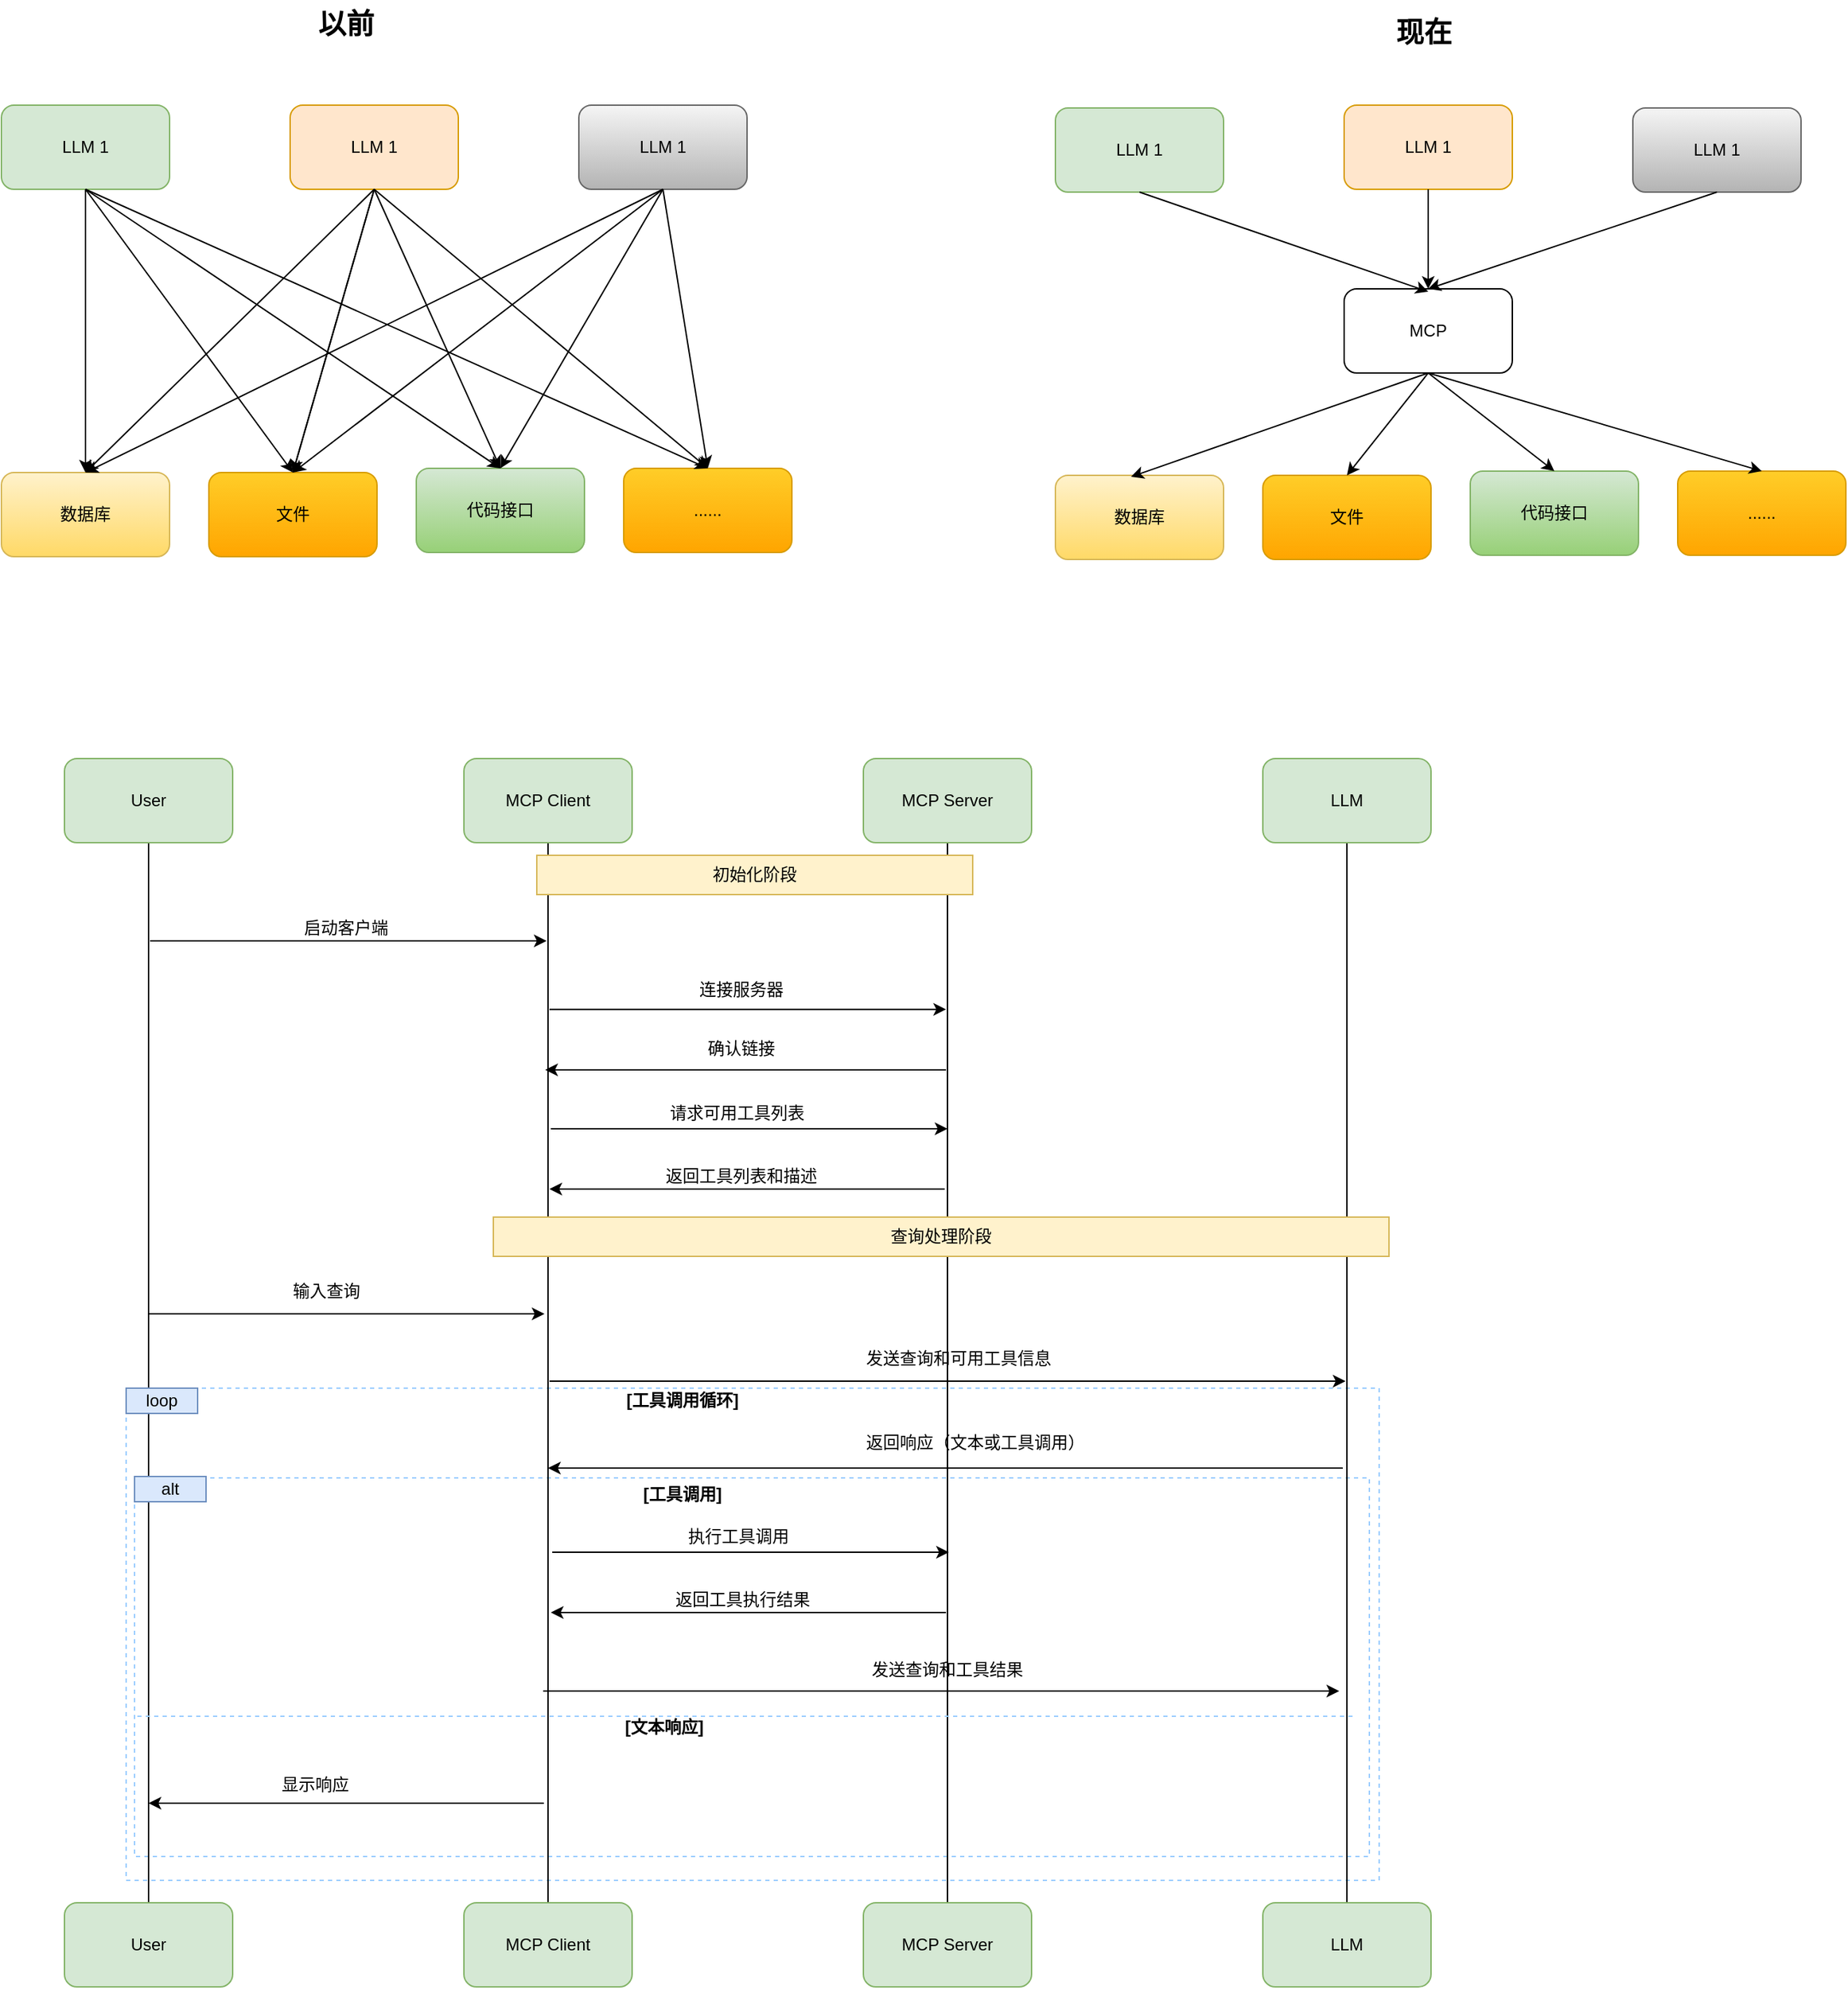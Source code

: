 <mxfile version="24.8.0">
  <diagram name="第 1 页" id="iJoi2D5XE2M9QEtJM1sg">
    <mxGraphModel dx="2049" dy="1074" grid="0" gridSize="10" guides="1" tooltips="1" connect="1" arrows="1" fold="1" page="1" pageScale="1" pageWidth="500000" pageHeight="400000" math="0" shadow="0">
      <root>
        <mxCell id="0" />
        <mxCell id="1" parent="0" />
        <mxCell id="TPw5czc6r7TP0Lge7Kod-105" value="" style="rounded=0;whiteSpace=wrap;html=1;fillColor=none;dashed=1;strokeColor=#99CCFF;" vertex="1" parent="1">
          <mxGeometry x="447" y="1072" width="894" height="351" as="geometry" />
        </mxCell>
        <mxCell id="TPw5czc6r7TP0Lge7Kod-108" value="" style="rounded=0;whiteSpace=wrap;html=1;fillColor=none;dashed=1;strokeColor=#99CCFF;" vertex="1" parent="1">
          <mxGeometry x="453" y="1136" width="881" height="270" as="geometry" />
        </mxCell>
        <mxCell id="TPw5czc6r7TP0Lge7Kod-1" value="LLM 1" style="rounded=1;whiteSpace=wrap;html=1;fillColor=#d5e8d4;strokeColor=#82b366;" vertex="1" parent="1">
          <mxGeometry x="358" y="157" width="120" height="60" as="geometry" />
        </mxCell>
        <mxCell id="TPw5czc6r7TP0Lge7Kod-5" value="数据库" style="rounded=1;whiteSpace=wrap;html=1;fillColor=#fff2cc;gradientColor=#ffd966;strokeColor=#d6b656;" vertex="1" parent="1">
          <mxGeometry x="358" y="419" width="120" height="60" as="geometry" />
        </mxCell>
        <mxCell id="TPw5czc6r7TP0Lge7Kod-6" value="文件" style="rounded=1;whiteSpace=wrap;html=1;fillColor=#ffcd28;gradientColor=#ffa500;strokeColor=#d79b00;" vertex="1" parent="1">
          <mxGeometry x="506" y="419" width="120" height="60" as="geometry" />
        </mxCell>
        <mxCell id="TPw5czc6r7TP0Lge7Kod-7" value="代码接口" style="rounded=1;whiteSpace=wrap;html=1;fillColor=#d5e8d4;gradientColor=#97d077;strokeColor=#82b366;" vertex="1" parent="1">
          <mxGeometry x="654" y="416" width="120" height="60" as="geometry" />
        </mxCell>
        <mxCell id="TPw5czc6r7TP0Lge7Kod-8" value="LLM 1" style="rounded=1;whiteSpace=wrap;html=1;fillColor=#ffe6cc;strokeColor=#d79b00;" vertex="1" parent="1">
          <mxGeometry x="564" y="157" width="120" height="60" as="geometry" />
        </mxCell>
        <mxCell id="TPw5czc6r7TP0Lge7Kod-9" value="LLM 1" style="rounded=1;whiteSpace=wrap;html=1;fillColor=#f5f5f5;gradientColor=#b3b3b3;strokeColor=#666666;" vertex="1" parent="1">
          <mxGeometry x="770" y="157" width="120" height="60" as="geometry" />
        </mxCell>
        <mxCell id="TPw5czc6r7TP0Lge7Kod-11" value="" style="endArrow=classic;html=1;rounded=0;exitX=0.5;exitY=1;exitDx=0;exitDy=0;entryX=0.5;entryY=0;entryDx=0;entryDy=0;" edge="1" parent="1" source="TPw5czc6r7TP0Lge7Kod-1" target="TPw5czc6r7TP0Lge7Kod-5">
          <mxGeometry width="50" height="50" relative="1" as="geometry">
            <mxPoint x="553" y="314" as="sourcePoint" />
            <mxPoint x="418" y="368" as="targetPoint" />
          </mxGeometry>
        </mxCell>
        <mxCell id="TPw5czc6r7TP0Lge7Kod-12" value="" style="endArrow=classic;html=1;rounded=0;exitX=0.5;exitY=1;exitDx=0;exitDy=0;entryX=0.5;entryY=0;entryDx=0;entryDy=0;" edge="1" parent="1" source="TPw5czc6r7TP0Lge7Kod-1" target="TPw5czc6r7TP0Lge7Kod-6">
          <mxGeometry width="50" height="50" relative="1" as="geometry">
            <mxPoint x="428" y="227" as="sourcePoint" />
            <mxPoint x="428" y="378" as="targetPoint" />
          </mxGeometry>
        </mxCell>
        <mxCell id="TPw5czc6r7TP0Lge7Kod-14" value="" style="endArrow=classic;html=1;rounded=0;exitX=0.5;exitY=1;exitDx=0;exitDy=0;entryX=0.5;entryY=0;entryDx=0;entryDy=0;" edge="1" parent="1" source="TPw5czc6r7TP0Lge7Kod-1" target="TPw5czc6r7TP0Lge7Kod-7">
          <mxGeometry width="50" height="50" relative="1" as="geometry">
            <mxPoint x="428" y="227" as="sourcePoint" />
            <mxPoint x="634" y="380" as="targetPoint" />
          </mxGeometry>
        </mxCell>
        <mxCell id="TPw5czc6r7TP0Lge7Kod-15" value="" style="endArrow=classic;html=1;rounded=0;exitX=0.5;exitY=1;exitDx=0;exitDy=0;entryX=0.5;entryY=0;entryDx=0;entryDy=0;" edge="1" parent="1" source="TPw5czc6r7TP0Lge7Kod-8" target="TPw5czc6r7TP0Lge7Kod-6">
          <mxGeometry width="50" height="50" relative="1" as="geometry">
            <mxPoint x="428" y="227" as="sourcePoint" />
            <mxPoint x="428" y="380" as="targetPoint" />
          </mxGeometry>
        </mxCell>
        <mxCell id="TPw5czc6r7TP0Lge7Kod-17" value="......" style="rounded=1;whiteSpace=wrap;html=1;fillColor=#ffcd28;gradientColor=#ffa500;strokeColor=#d79b00;" vertex="1" parent="1">
          <mxGeometry x="802" y="416" width="120" height="60" as="geometry" />
        </mxCell>
        <mxCell id="TPw5czc6r7TP0Lge7Kod-18" value="" style="endArrow=classic;html=1;rounded=0;exitX=0.5;exitY=1;exitDx=0;exitDy=0;entryX=0.5;entryY=0;entryDx=0;entryDy=0;" edge="1" parent="1" source="TPw5czc6r7TP0Lge7Kod-1" target="TPw5czc6r7TP0Lge7Kod-17">
          <mxGeometry width="50" height="50" relative="1" as="geometry">
            <mxPoint x="428" y="227" as="sourcePoint" />
            <mxPoint x="724" y="377" as="targetPoint" />
          </mxGeometry>
        </mxCell>
        <mxCell id="TPw5czc6r7TP0Lge7Kod-19" value="" style="endArrow=classic;html=1;rounded=0;exitX=0.5;exitY=1;exitDx=0;exitDy=0;entryX=0.5;entryY=0;entryDx=0;entryDy=0;" edge="1" parent="1" source="TPw5czc6r7TP0Lge7Kod-8" target="TPw5czc6r7TP0Lge7Kod-6">
          <mxGeometry width="50" height="50" relative="1" as="geometry">
            <mxPoint x="428" y="227" as="sourcePoint" />
            <mxPoint x="576" y="380" as="targetPoint" />
          </mxGeometry>
        </mxCell>
        <mxCell id="TPw5czc6r7TP0Lge7Kod-20" value="" style="endArrow=classic;html=1;rounded=0;exitX=0.5;exitY=1;exitDx=0;exitDy=0;entryX=0.5;entryY=0;entryDx=0;entryDy=0;" edge="1" parent="1" source="TPw5czc6r7TP0Lge7Kod-8" target="TPw5czc6r7TP0Lge7Kod-7">
          <mxGeometry width="50" height="50" relative="1" as="geometry">
            <mxPoint x="428" y="227" as="sourcePoint" />
            <mxPoint x="724" y="377" as="targetPoint" />
          </mxGeometry>
        </mxCell>
        <mxCell id="TPw5czc6r7TP0Lge7Kod-21" value="" style="endArrow=classic;html=1;rounded=0;exitX=0.5;exitY=1;exitDx=0;exitDy=0;entryX=0.5;entryY=0;entryDx=0;entryDy=0;" edge="1" parent="1" source="TPw5czc6r7TP0Lge7Kod-8" target="TPw5czc6r7TP0Lge7Kod-17">
          <mxGeometry width="50" height="50" relative="1" as="geometry">
            <mxPoint x="428" y="227" as="sourcePoint" />
            <mxPoint x="872" y="377" as="targetPoint" />
          </mxGeometry>
        </mxCell>
        <mxCell id="TPw5czc6r7TP0Lge7Kod-22" value="" style="endArrow=classic;html=1;rounded=0;exitX=0.5;exitY=1;exitDx=0;exitDy=0;entryX=0.5;entryY=0;entryDx=0;entryDy=0;" edge="1" parent="1" source="TPw5czc6r7TP0Lge7Kod-9" target="TPw5czc6r7TP0Lge7Kod-6">
          <mxGeometry width="50" height="50" relative="1" as="geometry">
            <mxPoint x="634" y="227" as="sourcePoint" />
            <mxPoint x="576" y="380" as="targetPoint" />
          </mxGeometry>
        </mxCell>
        <mxCell id="TPw5czc6r7TP0Lge7Kod-23" value="" style="endArrow=classic;html=1;rounded=0;exitX=0.5;exitY=1;exitDx=0;exitDy=0;entryX=0.5;entryY=0;entryDx=0;entryDy=0;" edge="1" parent="1" source="TPw5czc6r7TP0Lge7Kod-9" target="TPw5czc6r7TP0Lge7Kod-7">
          <mxGeometry width="50" height="50" relative="1" as="geometry">
            <mxPoint x="634" y="227" as="sourcePoint" />
            <mxPoint x="724" y="377" as="targetPoint" />
          </mxGeometry>
        </mxCell>
        <mxCell id="TPw5czc6r7TP0Lge7Kod-24" value="" style="endArrow=classic;html=1;rounded=0;exitX=0.5;exitY=1;exitDx=0;exitDy=0;entryX=0.5;entryY=0;entryDx=0;entryDy=0;" edge="1" parent="1" source="TPw5czc6r7TP0Lge7Kod-9" target="TPw5czc6r7TP0Lge7Kod-17">
          <mxGeometry width="50" height="50" relative="1" as="geometry">
            <mxPoint x="634" y="227" as="sourcePoint" />
            <mxPoint x="872" y="377" as="targetPoint" />
          </mxGeometry>
        </mxCell>
        <mxCell id="TPw5czc6r7TP0Lge7Kod-25" value="" style="endArrow=classic;html=1;rounded=0;exitX=0.5;exitY=1;exitDx=0;exitDy=0;entryX=0.5;entryY=0;entryDx=0;entryDy=0;" edge="1" parent="1" source="TPw5czc6r7TP0Lge7Kod-9" target="TPw5czc6r7TP0Lge7Kod-5">
          <mxGeometry width="50" height="50" relative="1" as="geometry">
            <mxPoint x="840" y="227" as="sourcePoint" />
            <mxPoint x="872" y="377" as="targetPoint" />
          </mxGeometry>
        </mxCell>
        <mxCell id="TPw5czc6r7TP0Lge7Kod-26" value="" style="endArrow=classic;html=1;rounded=0;exitX=0.5;exitY=1;exitDx=0;exitDy=0;entryX=0.5;entryY=0;entryDx=0;entryDy=0;" edge="1" parent="1" source="TPw5czc6r7TP0Lge7Kod-8" target="TPw5czc6r7TP0Lge7Kod-5">
          <mxGeometry width="50" height="50" relative="1" as="geometry">
            <mxPoint x="634" y="227" as="sourcePoint" />
            <mxPoint x="576" y="380" as="targetPoint" />
          </mxGeometry>
        </mxCell>
        <mxCell id="TPw5czc6r7TP0Lge7Kod-27" value="LLM 1" style="rounded=1;whiteSpace=wrap;html=1;fillColor=#d5e8d4;strokeColor=#82b366;" vertex="1" parent="1">
          <mxGeometry x="1110" y="159" width="120" height="60" as="geometry" />
        </mxCell>
        <mxCell id="TPw5czc6r7TP0Lge7Kod-28" value="数据库" style="rounded=1;whiteSpace=wrap;html=1;fillColor=#fff2cc;gradientColor=#ffd966;strokeColor=#d6b656;" vertex="1" parent="1">
          <mxGeometry x="1110" y="421" width="120" height="60" as="geometry" />
        </mxCell>
        <mxCell id="TPw5czc6r7TP0Lge7Kod-29" value="文件" style="rounded=1;whiteSpace=wrap;html=1;fillColor=#ffcd28;gradientColor=#ffa500;strokeColor=#d79b00;" vertex="1" parent="1">
          <mxGeometry x="1258" y="421" width="120" height="60" as="geometry" />
        </mxCell>
        <mxCell id="TPw5czc6r7TP0Lge7Kod-30" value="代码接口" style="rounded=1;whiteSpace=wrap;html=1;fillColor=#d5e8d4;gradientColor=#97d077;strokeColor=#82b366;" vertex="1" parent="1">
          <mxGeometry x="1406" y="418" width="120" height="60" as="geometry" />
        </mxCell>
        <mxCell id="TPw5czc6r7TP0Lge7Kod-31" value="LLM 1" style="rounded=1;whiteSpace=wrap;html=1;fillColor=#ffe6cc;strokeColor=#d79b00;" vertex="1" parent="1">
          <mxGeometry x="1316" y="157" width="120" height="60" as="geometry" />
        </mxCell>
        <mxCell id="TPw5czc6r7TP0Lge7Kod-32" value="LLM 1" style="rounded=1;whiteSpace=wrap;html=1;fillColor=#f5f5f5;gradientColor=#b3b3b3;strokeColor=#666666;" vertex="1" parent="1">
          <mxGeometry x="1522" y="159" width="120" height="60" as="geometry" />
        </mxCell>
        <mxCell id="TPw5czc6r7TP0Lge7Kod-37" value="......" style="rounded=1;whiteSpace=wrap;html=1;fillColor=#ffcd28;gradientColor=#ffa500;strokeColor=#d79b00;" vertex="1" parent="1">
          <mxGeometry x="1554" y="418" width="120" height="60" as="geometry" />
        </mxCell>
        <mxCell id="TPw5czc6r7TP0Lge7Kod-47" value="MCP" style="rounded=1;whiteSpace=wrap;html=1;" vertex="1" parent="1">
          <mxGeometry x="1316" y="288" width="120" height="60" as="geometry" />
        </mxCell>
        <mxCell id="TPw5czc6r7TP0Lge7Kod-49" value="" style="endArrow=classic;html=1;rounded=0;exitX=0.5;exitY=1;exitDx=0;exitDy=0;" edge="1" parent="1" source="TPw5czc6r7TP0Lge7Kod-27">
          <mxGeometry width="50" height="50" relative="1" as="geometry">
            <mxPoint x="840" y="227" as="sourcePoint" />
            <mxPoint x="1376" y="290" as="targetPoint" />
          </mxGeometry>
        </mxCell>
        <mxCell id="TPw5czc6r7TP0Lge7Kod-50" value="" style="endArrow=classic;html=1;rounded=0;entryX=0.5;entryY=0;entryDx=0;entryDy=0;" edge="1" parent="1" source="TPw5czc6r7TP0Lge7Kod-31" target="TPw5czc6r7TP0Lge7Kod-47">
          <mxGeometry width="50" height="50" relative="1" as="geometry">
            <mxPoint x="1180" y="229" as="sourcePoint" />
            <mxPoint x="1386" y="300" as="targetPoint" />
          </mxGeometry>
        </mxCell>
        <mxCell id="TPw5czc6r7TP0Lge7Kod-51" value="" style="endArrow=classic;html=1;rounded=0;entryX=0.5;entryY=0;entryDx=0;entryDy=0;exitX=0.5;exitY=1;exitDx=0;exitDy=0;" edge="1" parent="1" source="TPw5czc6r7TP0Lge7Kod-32" target="TPw5czc6r7TP0Lge7Kod-47">
          <mxGeometry width="50" height="50" relative="1" as="geometry">
            <mxPoint x="1386" y="227" as="sourcePoint" />
            <mxPoint x="1386" y="298" as="targetPoint" />
          </mxGeometry>
        </mxCell>
        <mxCell id="TPw5czc6r7TP0Lge7Kod-52" value="" style="endArrow=classic;html=1;rounded=0;entryX=0.5;entryY=0;entryDx=0;entryDy=0;exitX=0.5;exitY=1;exitDx=0;exitDy=0;" edge="1" parent="1" source="TPw5czc6r7TP0Lge7Kod-47" target="TPw5czc6r7TP0Lge7Kod-37">
          <mxGeometry width="50" height="50" relative="1" as="geometry">
            <mxPoint x="1592" y="229" as="sourcePoint" />
            <mxPoint x="1386" y="298" as="targetPoint" />
          </mxGeometry>
        </mxCell>
        <mxCell id="TPw5czc6r7TP0Lge7Kod-53" value="" style="endArrow=classic;html=1;rounded=0;entryX=0.5;entryY=0;entryDx=0;entryDy=0;exitX=0.5;exitY=1;exitDx=0;exitDy=0;" edge="1" parent="1" source="TPw5czc6r7TP0Lge7Kod-47" target="TPw5czc6r7TP0Lge7Kod-30">
          <mxGeometry width="50" height="50" relative="1" as="geometry">
            <mxPoint x="1386" y="358" as="sourcePoint" />
            <mxPoint x="1624" y="428" as="targetPoint" />
          </mxGeometry>
        </mxCell>
        <mxCell id="TPw5czc6r7TP0Lge7Kod-54" value="" style="endArrow=classic;html=1;rounded=0;entryX=0.5;entryY=0;entryDx=0;entryDy=0;exitX=0.5;exitY=1;exitDx=0;exitDy=0;" edge="1" parent="1" source="TPw5czc6r7TP0Lge7Kod-47" target="TPw5czc6r7TP0Lge7Kod-29">
          <mxGeometry width="50" height="50" relative="1" as="geometry">
            <mxPoint x="1386" y="358" as="sourcePoint" />
            <mxPoint x="1476" y="428" as="targetPoint" />
          </mxGeometry>
        </mxCell>
        <mxCell id="TPw5czc6r7TP0Lge7Kod-55" value="" style="endArrow=classic;html=1;rounded=0;entryX=0.45;entryY=0.017;entryDx=0;entryDy=0;exitX=0.5;exitY=1;exitDx=0;exitDy=0;entryPerimeter=0;" edge="1" parent="1" source="TPw5czc6r7TP0Lge7Kod-47" target="TPw5czc6r7TP0Lge7Kod-28">
          <mxGeometry width="50" height="50" relative="1" as="geometry">
            <mxPoint x="1386" y="358" as="sourcePoint" />
            <mxPoint x="1328" y="431" as="targetPoint" />
          </mxGeometry>
        </mxCell>
        <mxCell id="TPw5czc6r7TP0Lge7Kod-56" value="以前" style="text;html=1;align=center;verticalAlign=middle;whiteSpace=wrap;rounded=0;fontStyle=1;fontSize=20;" vertex="1" parent="1">
          <mxGeometry x="556" y="82" width="96" height="31" as="geometry" />
        </mxCell>
        <mxCell id="TPw5czc6r7TP0Lge7Kod-58" value="现在" style="text;html=1;align=center;verticalAlign=middle;whiteSpace=wrap;rounded=0;fontStyle=1;fontSize=20;" vertex="1" parent="1">
          <mxGeometry x="1325" y="88" width="96" height="31" as="geometry" />
        </mxCell>
        <mxCell id="TPw5czc6r7TP0Lge7Kod-67" style="rounded=0;orthogonalLoop=1;jettySize=auto;html=1;exitX=0.5;exitY=1;exitDx=0;exitDy=0;entryX=0.5;entryY=0;entryDx=0;entryDy=0;endArrow=none;endFill=0;" edge="1" parent="1" source="TPw5czc6r7TP0Lge7Kod-59" target="TPw5czc6r7TP0Lge7Kod-63">
          <mxGeometry relative="1" as="geometry" />
        </mxCell>
        <mxCell id="TPw5czc6r7TP0Lge7Kod-59" value="User" style="rounded=1;whiteSpace=wrap;html=1;fillColor=#d5e8d4;strokeColor=#82b366;" vertex="1" parent="1">
          <mxGeometry x="403" y="623" width="120" height="60" as="geometry" />
        </mxCell>
        <mxCell id="TPw5czc6r7TP0Lge7Kod-68" style="edgeStyle=orthogonalEdgeStyle;rounded=0;orthogonalLoop=1;jettySize=auto;html=1;endArrow=none;endFill=0;" edge="1" parent="1" source="TPw5czc6r7TP0Lge7Kod-60" target="TPw5czc6r7TP0Lge7Kod-64">
          <mxGeometry relative="1" as="geometry" />
        </mxCell>
        <mxCell id="TPw5czc6r7TP0Lge7Kod-60" value="MCP Client" style="rounded=1;whiteSpace=wrap;html=1;fillColor=#d5e8d4;strokeColor=#82b366;" vertex="1" parent="1">
          <mxGeometry x="688" y="623" width="120" height="60" as="geometry" />
        </mxCell>
        <mxCell id="TPw5czc6r7TP0Lge7Kod-69" style="edgeStyle=orthogonalEdgeStyle;rounded=0;orthogonalLoop=1;jettySize=auto;html=1;endArrow=none;endFill=0;" edge="1" parent="1" source="TPw5czc6r7TP0Lge7Kod-61" target="TPw5czc6r7TP0Lge7Kod-65">
          <mxGeometry relative="1" as="geometry" />
        </mxCell>
        <mxCell id="TPw5czc6r7TP0Lge7Kod-61" value="MCP Server" style="rounded=1;whiteSpace=wrap;html=1;fillColor=#d5e8d4;strokeColor=#82b366;" vertex="1" parent="1">
          <mxGeometry x="973" y="623" width="120" height="60" as="geometry" />
        </mxCell>
        <mxCell id="TPw5czc6r7TP0Lge7Kod-70" style="edgeStyle=orthogonalEdgeStyle;rounded=0;orthogonalLoop=1;jettySize=auto;html=1;endArrow=none;endFill=0;" edge="1" parent="1" source="TPw5czc6r7TP0Lge7Kod-62" target="TPw5czc6r7TP0Lge7Kod-66">
          <mxGeometry relative="1" as="geometry" />
        </mxCell>
        <mxCell id="TPw5czc6r7TP0Lge7Kod-62" value="LLM" style="rounded=1;whiteSpace=wrap;html=1;fillColor=#d5e8d4;strokeColor=#82b366;" vertex="1" parent="1">
          <mxGeometry x="1258" y="623" width="120" height="60" as="geometry" />
        </mxCell>
        <mxCell id="TPw5czc6r7TP0Lge7Kod-63" value="User" style="rounded=1;whiteSpace=wrap;html=1;fillColor=#d5e8d4;strokeColor=#82b366;" vertex="1" parent="1">
          <mxGeometry x="403" y="1439" width="120" height="60" as="geometry" />
        </mxCell>
        <mxCell id="TPw5czc6r7TP0Lge7Kod-64" value="MCP Client" style="rounded=1;whiteSpace=wrap;html=1;fillColor=#d5e8d4;strokeColor=#82b366;" vertex="1" parent="1">
          <mxGeometry x="688" y="1439" width="120" height="60" as="geometry" />
        </mxCell>
        <mxCell id="TPw5czc6r7TP0Lge7Kod-65" value="MCP Server" style="rounded=1;whiteSpace=wrap;html=1;fillColor=#d5e8d4;strokeColor=#82b366;" vertex="1" parent="1">
          <mxGeometry x="973" y="1439" width="120" height="60" as="geometry" />
        </mxCell>
        <mxCell id="TPw5czc6r7TP0Lge7Kod-66" value="LLM" style="rounded=1;whiteSpace=wrap;html=1;fillColor=#d5e8d4;strokeColor=#82b366;" vertex="1" parent="1">
          <mxGeometry x="1258" y="1439" width="120" height="60" as="geometry" />
        </mxCell>
        <mxCell id="TPw5czc6r7TP0Lge7Kod-71" value="" style="endArrow=classic;html=1;rounded=0;" edge="1" parent="1">
          <mxGeometry width="50" height="50" relative="1" as="geometry">
            <mxPoint x="464" y="753" as="sourcePoint" />
            <mxPoint x="747" y="753" as="targetPoint" />
          </mxGeometry>
        </mxCell>
        <mxCell id="TPw5czc6r7TP0Lge7Kod-72" value="初始化阶段" style="rounded=0;whiteSpace=wrap;html=1;fillColor=#fff2cc;strokeColor=#d6b656;" vertex="1" parent="1">
          <mxGeometry x="740" y="692" width="311" height="28" as="geometry" />
        </mxCell>
        <mxCell id="TPw5czc6r7TP0Lge7Kod-73" value="查询处理阶段" style="rounded=0;whiteSpace=wrap;html=1;fillColor=#fff2cc;strokeColor=#d6b656;" vertex="1" parent="1">
          <mxGeometry x="709" y="950" width="639" height="28" as="geometry" />
        </mxCell>
        <mxCell id="TPw5czc6r7TP0Lge7Kod-74" value="启动客户端" style="text;html=1;align=center;verticalAlign=middle;whiteSpace=wrap;rounded=0;" vertex="1" parent="1">
          <mxGeometry x="545" y="729" width="118" height="30" as="geometry" />
        </mxCell>
        <mxCell id="TPw5czc6r7TP0Lge7Kod-76" value="" style="endArrow=classic;html=1;rounded=0;" edge="1" parent="1">
          <mxGeometry width="50" height="50" relative="1" as="geometry">
            <mxPoint x="749" y="801.82" as="sourcePoint" />
            <mxPoint x="1032" y="801.82" as="targetPoint" />
          </mxGeometry>
        </mxCell>
        <mxCell id="TPw5czc6r7TP0Lge7Kod-77" value="连接服务器" style="text;html=1;align=center;verticalAlign=middle;whiteSpace=wrap;rounded=0;" vertex="1" parent="1">
          <mxGeometry x="827" y="773" width="118" height="30" as="geometry" />
        </mxCell>
        <mxCell id="TPw5czc6r7TP0Lge7Kod-78" value="" style="endArrow=classic;html=1;rounded=0;startArrow=none;startFill=0;" edge="1" parent="1">
          <mxGeometry width="50" height="50" relative="1" as="geometry">
            <mxPoint x="1032" y="845" as="sourcePoint" />
            <mxPoint x="746" y="845" as="targetPoint" />
          </mxGeometry>
        </mxCell>
        <mxCell id="TPw5czc6r7TP0Lge7Kod-79" value="" style="endArrow=classic;html=1;rounded=0;" edge="1" parent="1">
          <mxGeometry width="50" height="50" relative="1" as="geometry">
            <mxPoint x="750" y="887" as="sourcePoint" />
            <mxPoint x="1033" y="887" as="targetPoint" />
          </mxGeometry>
        </mxCell>
        <mxCell id="TPw5czc6r7TP0Lge7Kod-81" value="确认链接" style="text;html=1;align=center;verticalAlign=middle;whiteSpace=wrap;rounded=0;" vertex="1" parent="1">
          <mxGeometry x="827" y="815" width="118" height="30" as="geometry" />
        </mxCell>
        <mxCell id="TPw5czc6r7TP0Lge7Kod-82" value="请求可用工具列表" style="text;html=1;align=center;verticalAlign=middle;whiteSpace=wrap;rounded=0;" vertex="1" parent="1">
          <mxGeometry x="824" y="861" width="118" height="30" as="geometry" />
        </mxCell>
        <mxCell id="TPw5czc6r7TP0Lge7Kod-83" value="返回工具列表和描述" style="text;html=1;align=center;verticalAlign=middle;whiteSpace=wrap;rounded=0;" vertex="1" parent="1">
          <mxGeometry x="827" y="906" width="118" height="30" as="geometry" />
        </mxCell>
        <mxCell id="TPw5czc6r7TP0Lge7Kod-84" value="" style="endArrow=classic;html=1;rounded=0;startArrow=none;startFill=0;" edge="1" parent="1">
          <mxGeometry width="50" height="50" relative="1" as="geometry">
            <mxPoint x="1031" y="930" as="sourcePoint" />
            <mxPoint x="749" y="930" as="targetPoint" />
          </mxGeometry>
        </mxCell>
        <mxCell id="TPw5czc6r7TP0Lge7Kod-85" value="" style="endArrow=classic;html=1;rounded=0;" edge="1" parent="1">
          <mxGeometry width="50" height="50" relative="1" as="geometry">
            <mxPoint x="462.5" y="1019" as="sourcePoint" />
            <mxPoint x="745.5" y="1019" as="targetPoint" />
          </mxGeometry>
        </mxCell>
        <mxCell id="TPw5czc6r7TP0Lge7Kod-86" value="" style="endArrow=classic;html=1;rounded=0;" edge="1" parent="1">
          <mxGeometry width="50" height="50" relative="1" as="geometry">
            <mxPoint x="749" y="1067" as="sourcePoint" />
            <mxPoint x="1317" y="1067" as="targetPoint" />
          </mxGeometry>
        </mxCell>
        <mxCell id="TPw5czc6r7TP0Lge7Kod-87" value="" style="endArrow=classic;html=1;rounded=0;startArrow=none;startFill=0;" edge="1" parent="1">
          <mxGeometry width="50" height="50" relative="1" as="geometry">
            <mxPoint x="1315" y="1129" as="sourcePoint" />
            <mxPoint x="748" y="1129" as="targetPoint" />
          </mxGeometry>
        </mxCell>
        <mxCell id="TPw5czc6r7TP0Lge7Kod-88" value="" style="endArrow=classic;html=1;rounded=0;" edge="1" parent="1">
          <mxGeometry width="50" height="50" relative="1" as="geometry">
            <mxPoint x="751" y="1189" as="sourcePoint" />
            <mxPoint x="1034" y="1189" as="targetPoint" />
          </mxGeometry>
        </mxCell>
        <mxCell id="TPw5czc6r7TP0Lge7Kod-89" value="执行工具调用" style="text;html=1;align=center;verticalAlign=middle;whiteSpace=wrap;rounded=0;" vertex="1" parent="1">
          <mxGeometry x="825" y="1163" width="118" height="30" as="geometry" />
        </mxCell>
        <mxCell id="TPw5czc6r7TP0Lge7Kod-90" value="返回工具执行结果" style="text;html=1;align=center;verticalAlign=middle;whiteSpace=wrap;rounded=0;" vertex="1" parent="1">
          <mxGeometry x="828" y="1208" width="118" height="30" as="geometry" />
        </mxCell>
        <mxCell id="TPw5czc6r7TP0Lge7Kod-91" value="" style="endArrow=classic;html=1;rounded=0;startArrow=none;startFill=0;" edge="1" parent="1">
          <mxGeometry width="50" height="50" relative="1" as="geometry">
            <mxPoint x="1032" y="1232" as="sourcePoint" />
            <mxPoint x="750" y="1232" as="targetPoint" />
          </mxGeometry>
        </mxCell>
        <mxCell id="TPw5czc6r7TP0Lge7Kod-92" value="" style="endArrow=classic;html=1;rounded=0;" edge="1" parent="1">
          <mxGeometry width="50" height="50" relative="1" as="geometry">
            <mxPoint x="744.5" y="1288" as="sourcePoint" />
            <mxPoint x="1312.5" y="1288" as="targetPoint" />
          </mxGeometry>
        </mxCell>
        <mxCell id="TPw5czc6r7TP0Lge7Kod-93" value="" style="endArrow=classic;html=1;rounded=0;startArrow=none;startFill=0;" edge="1" parent="1">
          <mxGeometry width="50" height="50" relative="1" as="geometry">
            <mxPoint x="745" y="1368" as="sourcePoint" />
            <mxPoint x="463" y="1368" as="targetPoint" />
          </mxGeometry>
        </mxCell>
        <mxCell id="TPw5czc6r7TP0Lge7Kod-94" value="输入查询" style="text;html=1;align=center;verticalAlign=middle;whiteSpace=wrap;rounded=0;" vertex="1" parent="1">
          <mxGeometry x="531" y="988" width="118" height="30" as="geometry" />
        </mxCell>
        <mxCell id="TPw5czc6r7TP0Lge7Kod-95" value="发送查询和可用工具信息" style="text;html=1;align=center;verticalAlign=middle;whiteSpace=wrap;rounded=0;" vertex="1" parent="1">
          <mxGeometry x="969.5" y="1036" width="141.5" height="30" as="geometry" />
        </mxCell>
        <mxCell id="TPw5czc6r7TP0Lge7Kod-96" value="[工具调用循环]" style="text;html=1;align=center;verticalAlign=middle;whiteSpace=wrap;rounded=0;fontStyle=1" vertex="1" parent="1">
          <mxGeometry x="785" y="1066" width="118" height="30" as="geometry" />
        </mxCell>
        <mxCell id="TPw5czc6r7TP0Lge7Kod-99" value="返回响应（文本或工具调用）" style="text;html=1;align=center;verticalAlign=middle;whiteSpace=wrap;rounded=0;" vertex="1" parent="1">
          <mxGeometry x="968.5" y="1096" width="167.5" height="30" as="geometry" />
        </mxCell>
        <mxCell id="TPw5czc6r7TP0Lge7Kod-100" value="[工具调用]" style="text;html=1;align=center;verticalAlign=middle;whiteSpace=wrap;rounded=0;fontStyle=1" vertex="1" parent="1">
          <mxGeometry x="785" y="1133" width="118" height="30" as="geometry" />
        </mxCell>
        <mxCell id="TPw5czc6r7TP0Lge7Kod-101" value="[文本响应]" style="text;html=1;align=center;verticalAlign=middle;whiteSpace=wrap;rounded=0;fontStyle=1" vertex="1" parent="1">
          <mxGeometry x="772" y="1299" width="118" height="30" as="geometry" />
        </mxCell>
        <mxCell id="TPw5czc6r7TP0Lge7Kod-107" value="loop" style="rounded=0;whiteSpace=wrap;html=1;fillColor=#dae8fc;strokeColor=#6c8ebf;" vertex="1" parent="1">
          <mxGeometry x="447" y="1072" width="51" height="18" as="geometry" />
        </mxCell>
        <mxCell id="TPw5czc6r7TP0Lge7Kod-109" value="alt" style="rounded=0;whiteSpace=wrap;html=1;fillColor=#dae8fc;strokeColor=#6c8ebf;" vertex="1" parent="1">
          <mxGeometry x="453" y="1135" width="51" height="18" as="geometry" />
        </mxCell>
        <mxCell id="TPw5czc6r7TP0Lge7Kod-110" value="发送查询和工具结果" style="text;html=1;align=center;verticalAlign=middle;whiteSpace=wrap;rounded=0;" vertex="1" parent="1">
          <mxGeometry x="974" y="1258" width="118" height="30" as="geometry" />
        </mxCell>
        <mxCell id="TPw5czc6r7TP0Lge7Kod-111" value="显示响应" style="text;html=1;align=center;verticalAlign=middle;whiteSpace=wrap;rounded=0;" vertex="1" parent="1">
          <mxGeometry x="523" y="1340" width="118" height="30" as="geometry" />
        </mxCell>
        <mxCell id="TPw5czc6r7TP0Lge7Kod-112" value="" style="endArrow=none;dashed=1;html=1;strokeWidth=1;rounded=0;exitX=0.004;exitY=0.663;exitDx=0;exitDy=0;exitPerimeter=0;strokeColor=#99CCFF;" edge="1" parent="1">
          <mxGeometry width="50" height="50" relative="1" as="geometry">
            <mxPoint x="455.004" y="1306.01" as="sourcePoint" />
            <mxPoint x="1325" y="1306" as="targetPoint" />
          </mxGeometry>
        </mxCell>
      </root>
    </mxGraphModel>
  </diagram>
</mxfile>

